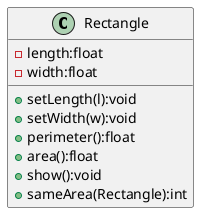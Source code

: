 @startuml Q7
class Rectangle
{
    - length:float
    - width:float
    + setLength(l):void
    + setWidth(w):void
    + perimeter():float
    + area():float
    + show():void
    + sameArea(Rectangle):int
}
@enduml